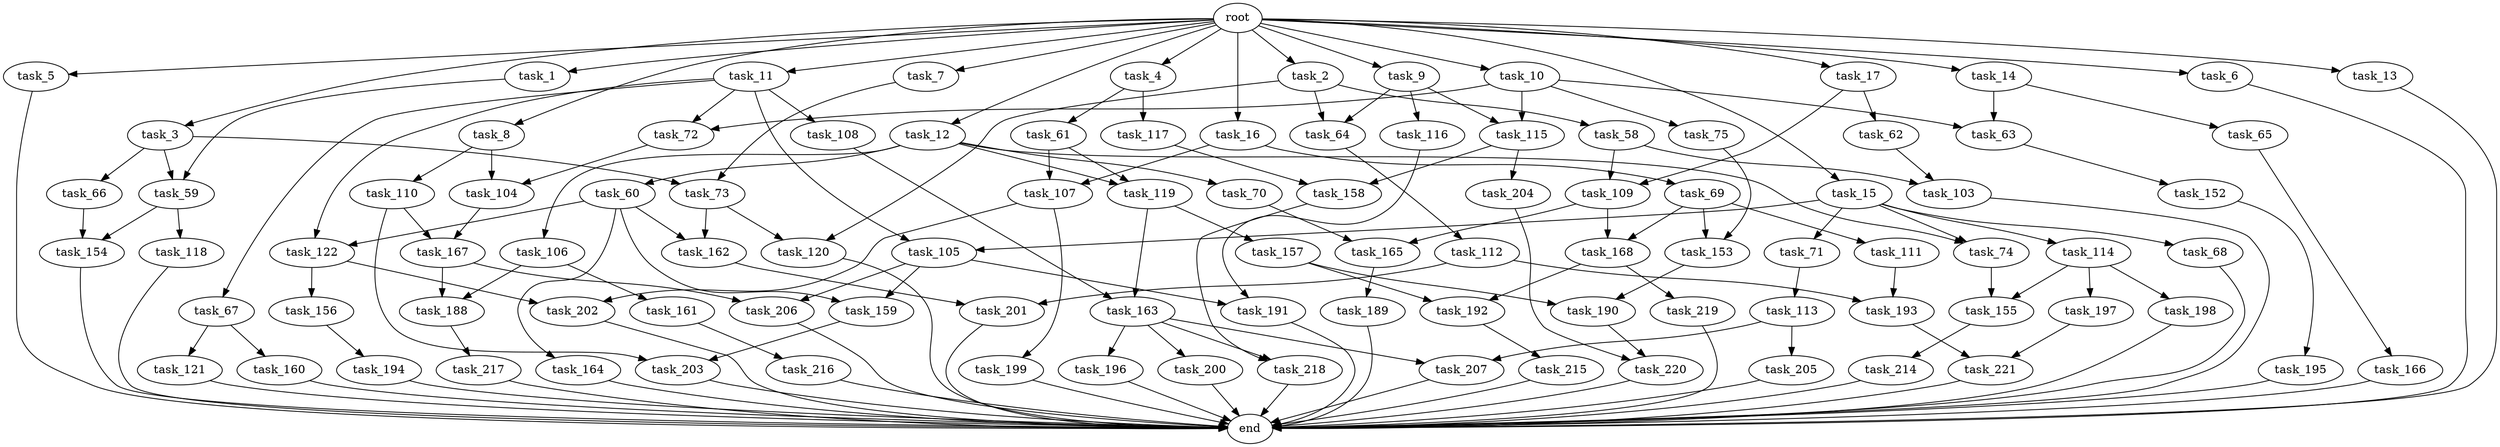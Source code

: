digraph G {
  task_67 [size="42090679500.800003"];
  task_153 [size="99643241267.200012"];
  task_193 [size="45526653337.600006"];
  task_12 [size="102.400000"];
  task_201 [size="34359738368.000000"];
  task_5 [size="102.400000"];
  task_217 [size="30923764531.200001"];
  task_63 [size="58411555225.600006"];
  task_196 [size="54975581388.800003"];
  task_164 [size="54975581388.800003"];
  task_17 [size="102.400000"];
  task_2 [size="102.400000"];
  task_121 [size="3435973836.800000"];
  task_216 [size="69578470195.199997"];
  task_168 [size="27487790694.400002"];
  task_197 [size="69578470195.199997"];
  task_166 [size="69578470195.199997"];
  task_207 [size="58411555225.600006"];
  task_60 [size="54975581388.800003"];
  task_15 [size="102.400000"];
  task_163 [size="89335319756.800003"];
  task_58 [size="7730941132.800000"];
  task_11 [size="102.400000"];
  task_71 [size="7730941132.800000"];
  task_167 [size="11166914969.600000"];
  task_165 [size="27487790694.400002"];
  task_191 [size="68719476736.000000"];
  task_64 [size="15461882265.600000"];
  task_156 [size="3435973836.800000"];
  task_104 [size="76450417868.800003"];
  end [size="0.000000"];
  root [size="0.000000"];
  task_72 [size="97066260889.600006"];
  task_69 [size="69578470195.199997"];
  task_119 [size="58411555225.600006"];
  task_74 [size="62706522521.600006"];
  task_152 [size="69578470195.199997"];
  task_190 [size="107374182400.000000"];
  task_114 [size="7730941132.800000"];
  task_8 [size="102.400000"];
  task_155 [size="100502234726.400009"];
  task_215 [size="3435973836.800000"];
  task_109 [size="116823110451.200012"];
  task_122 [size="97066260889.600006"];
  task_194 [size="54975581388.800003"];
  task_105 [size="49821620633.600006"];
  task_160 [size="3435973836.800000"];
  task_66 [size="30923764531.200001"];
  task_206 [size="21474836480.000000"];
  task_198 [size="69578470195.199997"];
  task_195 [size="7730941132.800000"];
  task_188 [size="21474836480.000000"];
  task_116 [size="7730941132.800000"];
  task_199 [size="69578470195.199997"];
  task_1 [size="102.400000"];
  task_3 [size="102.400000"];
  task_200 [size="54975581388.800003"];
  task_157 [size="85899345920.000000"];
  task_9 [size="102.400000"];
  task_189 [size="21474836480.000000"];
  task_75 [size="54975581388.800003"];
  task_220 [size="155477816115.200012"];
  task_4 [size="102.400000"];
  task_111 [size="13743895347.200001"];
  task_202 [size="73014444032.000000"];
  task_117 [size="3435973836.800000"];
  task_16 [size="102.400000"];
  task_68 [size="7730941132.800000"];
  task_7 [size="102.400000"];
  task_159 [size="68719476736.000000"];
  task_154 [size="85899345920.000000"];
  task_6 [size="102.400000"];
  task_221 [size="111669149696.000000"];
  task_62 [size="85899345920.000000"];
  task_192 [size="140874927308.800018"];
  task_103 [size="52398601011.200005"];
  task_112 [size="21474836480.000000"];
  task_65 [size="3435973836.800000"];
  task_115 [size="62706522521.600006"];
  task_158 [size="77309411328.000000"];
  task_118 [size="30923764531.200001"];
  task_120 [size="49821620633.600006"];
  task_204 [size="7730941132.800000"];
  task_73 [size="116823110451.200012"];
  task_162 [size="97066260889.600006"];
  task_203 [size="62706522521.600006"];
  task_61 [size="3435973836.800000"];
  task_113 [size="69578470195.199997"];
  task_214 [size="30923764531.200001"];
  task_59 [size="61847529062.400002"];
  task_70 [size="54975581388.800003"];
  task_161 [size="13743895347.200001"];
  task_13 [size="102.400000"];
  task_218 [size="58411555225.600006"];
  task_219 [size="54975581388.800003"];
  task_10 [size="102.400000"];
  task_14 [size="102.400000"];
  task_110 [size="21474836480.000000"];
  task_205 [size="3435973836.800000"];
  task_108 [size="42090679500.800003"];
  task_106 [size="54975581388.800003"];
  task_107 [size="73014444032.000000"];

  task_67 -> task_160 [size="33554432.000000"];
  task_67 -> task_121 [size="33554432.000000"];
  task_153 -> task_190 [size="209715200.000000"];
  task_193 -> task_221 [size="679477248.000000"];
  task_12 -> task_60 [size="536870912.000000"];
  task_12 -> task_106 [size="536870912.000000"];
  task_12 -> task_74 [size="536870912.000000"];
  task_12 -> task_70 [size="536870912.000000"];
  task_12 -> task_119 [size="536870912.000000"];
  task_201 -> end [size="1.000000"];
  task_5 -> end [size="1.000000"];
  task_217 -> end [size="1.000000"];
  task_63 -> task_152 [size="679477248.000000"];
  task_196 -> end [size="1.000000"];
  task_164 -> end [size="1.000000"];
  task_17 -> task_109 [size="838860800.000000"];
  task_17 -> task_62 [size="838860800.000000"];
  task_2 -> task_64 [size="75497472.000000"];
  task_2 -> task_120 [size="75497472.000000"];
  task_2 -> task_58 [size="75497472.000000"];
  task_121 -> end [size="1.000000"];
  task_216 -> end [size="1.000000"];
  task_168 -> task_219 [size="536870912.000000"];
  task_168 -> task_192 [size="536870912.000000"];
  task_197 -> task_221 [size="411041792.000000"];
  task_166 -> end [size="1.000000"];
  task_207 -> end [size="1.000000"];
  task_60 -> task_122 [size="536870912.000000"];
  task_60 -> task_164 [size="536870912.000000"];
  task_60 -> task_159 [size="536870912.000000"];
  task_60 -> task_162 [size="536870912.000000"];
  task_15 -> task_71 [size="75497472.000000"];
  task_15 -> task_114 [size="75497472.000000"];
  task_15 -> task_105 [size="75497472.000000"];
  task_15 -> task_68 [size="75497472.000000"];
  task_15 -> task_74 [size="75497472.000000"];
  task_163 -> task_196 [size="536870912.000000"];
  task_163 -> task_207 [size="536870912.000000"];
  task_163 -> task_200 [size="536870912.000000"];
  task_163 -> task_218 [size="536870912.000000"];
  task_58 -> task_103 [size="301989888.000000"];
  task_58 -> task_109 [size="301989888.000000"];
  task_11 -> task_67 [size="411041792.000000"];
  task_11 -> task_108 [size="411041792.000000"];
  task_11 -> task_122 [size="411041792.000000"];
  task_11 -> task_72 [size="411041792.000000"];
  task_11 -> task_105 [size="411041792.000000"];
  task_71 -> task_113 [size="679477248.000000"];
  task_167 -> task_206 [size="75497472.000000"];
  task_167 -> task_188 [size="75497472.000000"];
  task_165 -> task_189 [size="209715200.000000"];
  task_191 -> end [size="1.000000"];
  task_64 -> task_112 [size="209715200.000000"];
  task_156 -> task_194 [size="536870912.000000"];
  task_104 -> task_167 [size="33554432.000000"];
  root -> task_7 [size="1.000000"];
  root -> task_8 [size="1.000000"];
  root -> task_12 [size="1.000000"];
  root -> task_4 [size="1.000000"];
  root -> task_1 [size="1.000000"];
  root -> task_3 [size="1.000000"];
  root -> task_16 [size="1.000000"];
  root -> task_5 [size="1.000000"];
  root -> task_10 [size="1.000000"];
  root -> task_6 [size="1.000000"];
  root -> task_17 [size="1.000000"];
  root -> task_9 [size="1.000000"];
  root -> task_11 [size="1.000000"];
  root -> task_2 [size="1.000000"];
  root -> task_13 [size="1.000000"];
  root -> task_14 [size="1.000000"];
  root -> task_15 [size="1.000000"];
  task_72 -> task_104 [size="536870912.000000"];
  task_69 -> task_111 [size="134217728.000000"];
  task_69 -> task_168 [size="134217728.000000"];
  task_69 -> task_153 [size="134217728.000000"];
  task_119 -> task_163 [size="838860800.000000"];
  task_119 -> task_157 [size="838860800.000000"];
  task_74 -> task_155 [size="301989888.000000"];
  task_152 -> task_195 [size="75497472.000000"];
  task_190 -> task_220 [size="679477248.000000"];
  task_114 -> task_197 [size="679477248.000000"];
  task_114 -> task_155 [size="679477248.000000"];
  task_114 -> task_198 [size="679477248.000000"];
  task_8 -> task_104 [size="209715200.000000"];
  task_8 -> task_110 [size="209715200.000000"];
  task_155 -> task_214 [size="301989888.000000"];
  task_215 -> end [size="1.000000"];
  task_109 -> task_168 [size="134217728.000000"];
  task_109 -> task_165 [size="134217728.000000"];
  task_122 -> task_202 [size="33554432.000000"];
  task_122 -> task_156 [size="33554432.000000"];
  task_194 -> end [size="1.000000"];
  task_105 -> task_206 [size="134217728.000000"];
  task_105 -> task_159 [size="134217728.000000"];
  task_105 -> task_191 [size="134217728.000000"];
  task_160 -> end [size="1.000000"];
  task_66 -> task_154 [size="536870912.000000"];
  task_206 -> end [size="1.000000"];
  task_198 -> end [size="1.000000"];
  task_195 -> end [size="1.000000"];
  task_188 -> task_217 [size="301989888.000000"];
  task_116 -> task_191 [size="536870912.000000"];
  task_199 -> end [size="1.000000"];
  task_1 -> task_59 [size="301989888.000000"];
  task_3 -> task_66 [size="301989888.000000"];
  task_3 -> task_59 [size="301989888.000000"];
  task_3 -> task_73 [size="301989888.000000"];
  task_200 -> end [size="1.000000"];
  task_157 -> task_190 [size="838860800.000000"];
  task_157 -> task_192 [size="838860800.000000"];
  task_9 -> task_64 [size="75497472.000000"];
  task_9 -> task_115 [size="75497472.000000"];
  task_9 -> task_116 [size="75497472.000000"];
  task_189 -> end [size="1.000000"];
  task_75 -> task_153 [size="838860800.000000"];
  task_220 -> end [size="1.000000"];
  task_4 -> task_61 [size="33554432.000000"];
  task_4 -> task_117 [size="33554432.000000"];
  task_111 -> task_193 [size="411041792.000000"];
  task_202 -> end [size="1.000000"];
  task_117 -> task_158 [size="679477248.000000"];
  task_16 -> task_69 [size="679477248.000000"];
  task_16 -> task_107 [size="679477248.000000"];
  task_68 -> end [size="1.000000"];
  task_7 -> task_73 [size="838860800.000000"];
  task_159 -> task_203 [size="536870912.000000"];
  task_154 -> end [size="1.000000"];
  task_6 -> end [size="1.000000"];
  task_221 -> end [size="1.000000"];
  task_62 -> task_103 [size="209715200.000000"];
  task_192 -> task_215 [size="33554432.000000"];
  task_103 -> end [size="1.000000"];
  task_112 -> task_193 [size="33554432.000000"];
  task_112 -> task_201 [size="33554432.000000"];
  task_65 -> task_166 [size="679477248.000000"];
  task_115 -> task_204 [size="75497472.000000"];
  task_115 -> task_158 [size="75497472.000000"];
  task_158 -> task_218 [size="33554432.000000"];
  task_118 -> end [size="1.000000"];
  task_120 -> end [size="1.000000"];
  task_204 -> task_220 [size="838860800.000000"];
  task_73 -> task_120 [size="411041792.000000"];
  task_73 -> task_162 [size="411041792.000000"];
  task_162 -> task_201 [size="301989888.000000"];
  task_203 -> end [size="1.000000"];
  task_61 -> task_119 [size="33554432.000000"];
  task_61 -> task_107 [size="33554432.000000"];
  task_113 -> task_205 [size="33554432.000000"];
  task_113 -> task_207 [size="33554432.000000"];
  task_214 -> end [size="1.000000"];
  task_59 -> task_118 [size="301989888.000000"];
  task_59 -> task_154 [size="301989888.000000"];
  task_70 -> task_165 [size="134217728.000000"];
  task_161 -> task_216 [size="679477248.000000"];
  task_13 -> end [size="1.000000"];
  task_218 -> end [size="1.000000"];
  task_219 -> end [size="1.000000"];
  task_10 -> task_63 [size="536870912.000000"];
  task_10 -> task_75 [size="536870912.000000"];
  task_10 -> task_72 [size="536870912.000000"];
  task_10 -> task_115 [size="536870912.000000"];
  task_14 -> task_63 [size="33554432.000000"];
  task_14 -> task_65 [size="33554432.000000"];
  task_110 -> task_203 [size="75497472.000000"];
  task_110 -> task_167 [size="75497472.000000"];
  task_205 -> end [size="1.000000"];
  task_108 -> task_163 [size="33554432.000000"];
  task_106 -> task_188 [size="134217728.000000"];
  task_106 -> task_161 [size="134217728.000000"];
  task_107 -> task_202 [size="679477248.000000"];
  task_107 -> task_199 [size="679477248.000000"];
}
